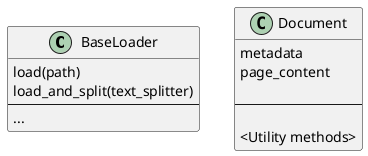 @startuml

class BaseLoader{
    load(path)
    load_and_split(text_splitter)
    ---
    ...
}

class Document {
    metadata
    page_content

    ---

    <Utility methods>
}



@enduml